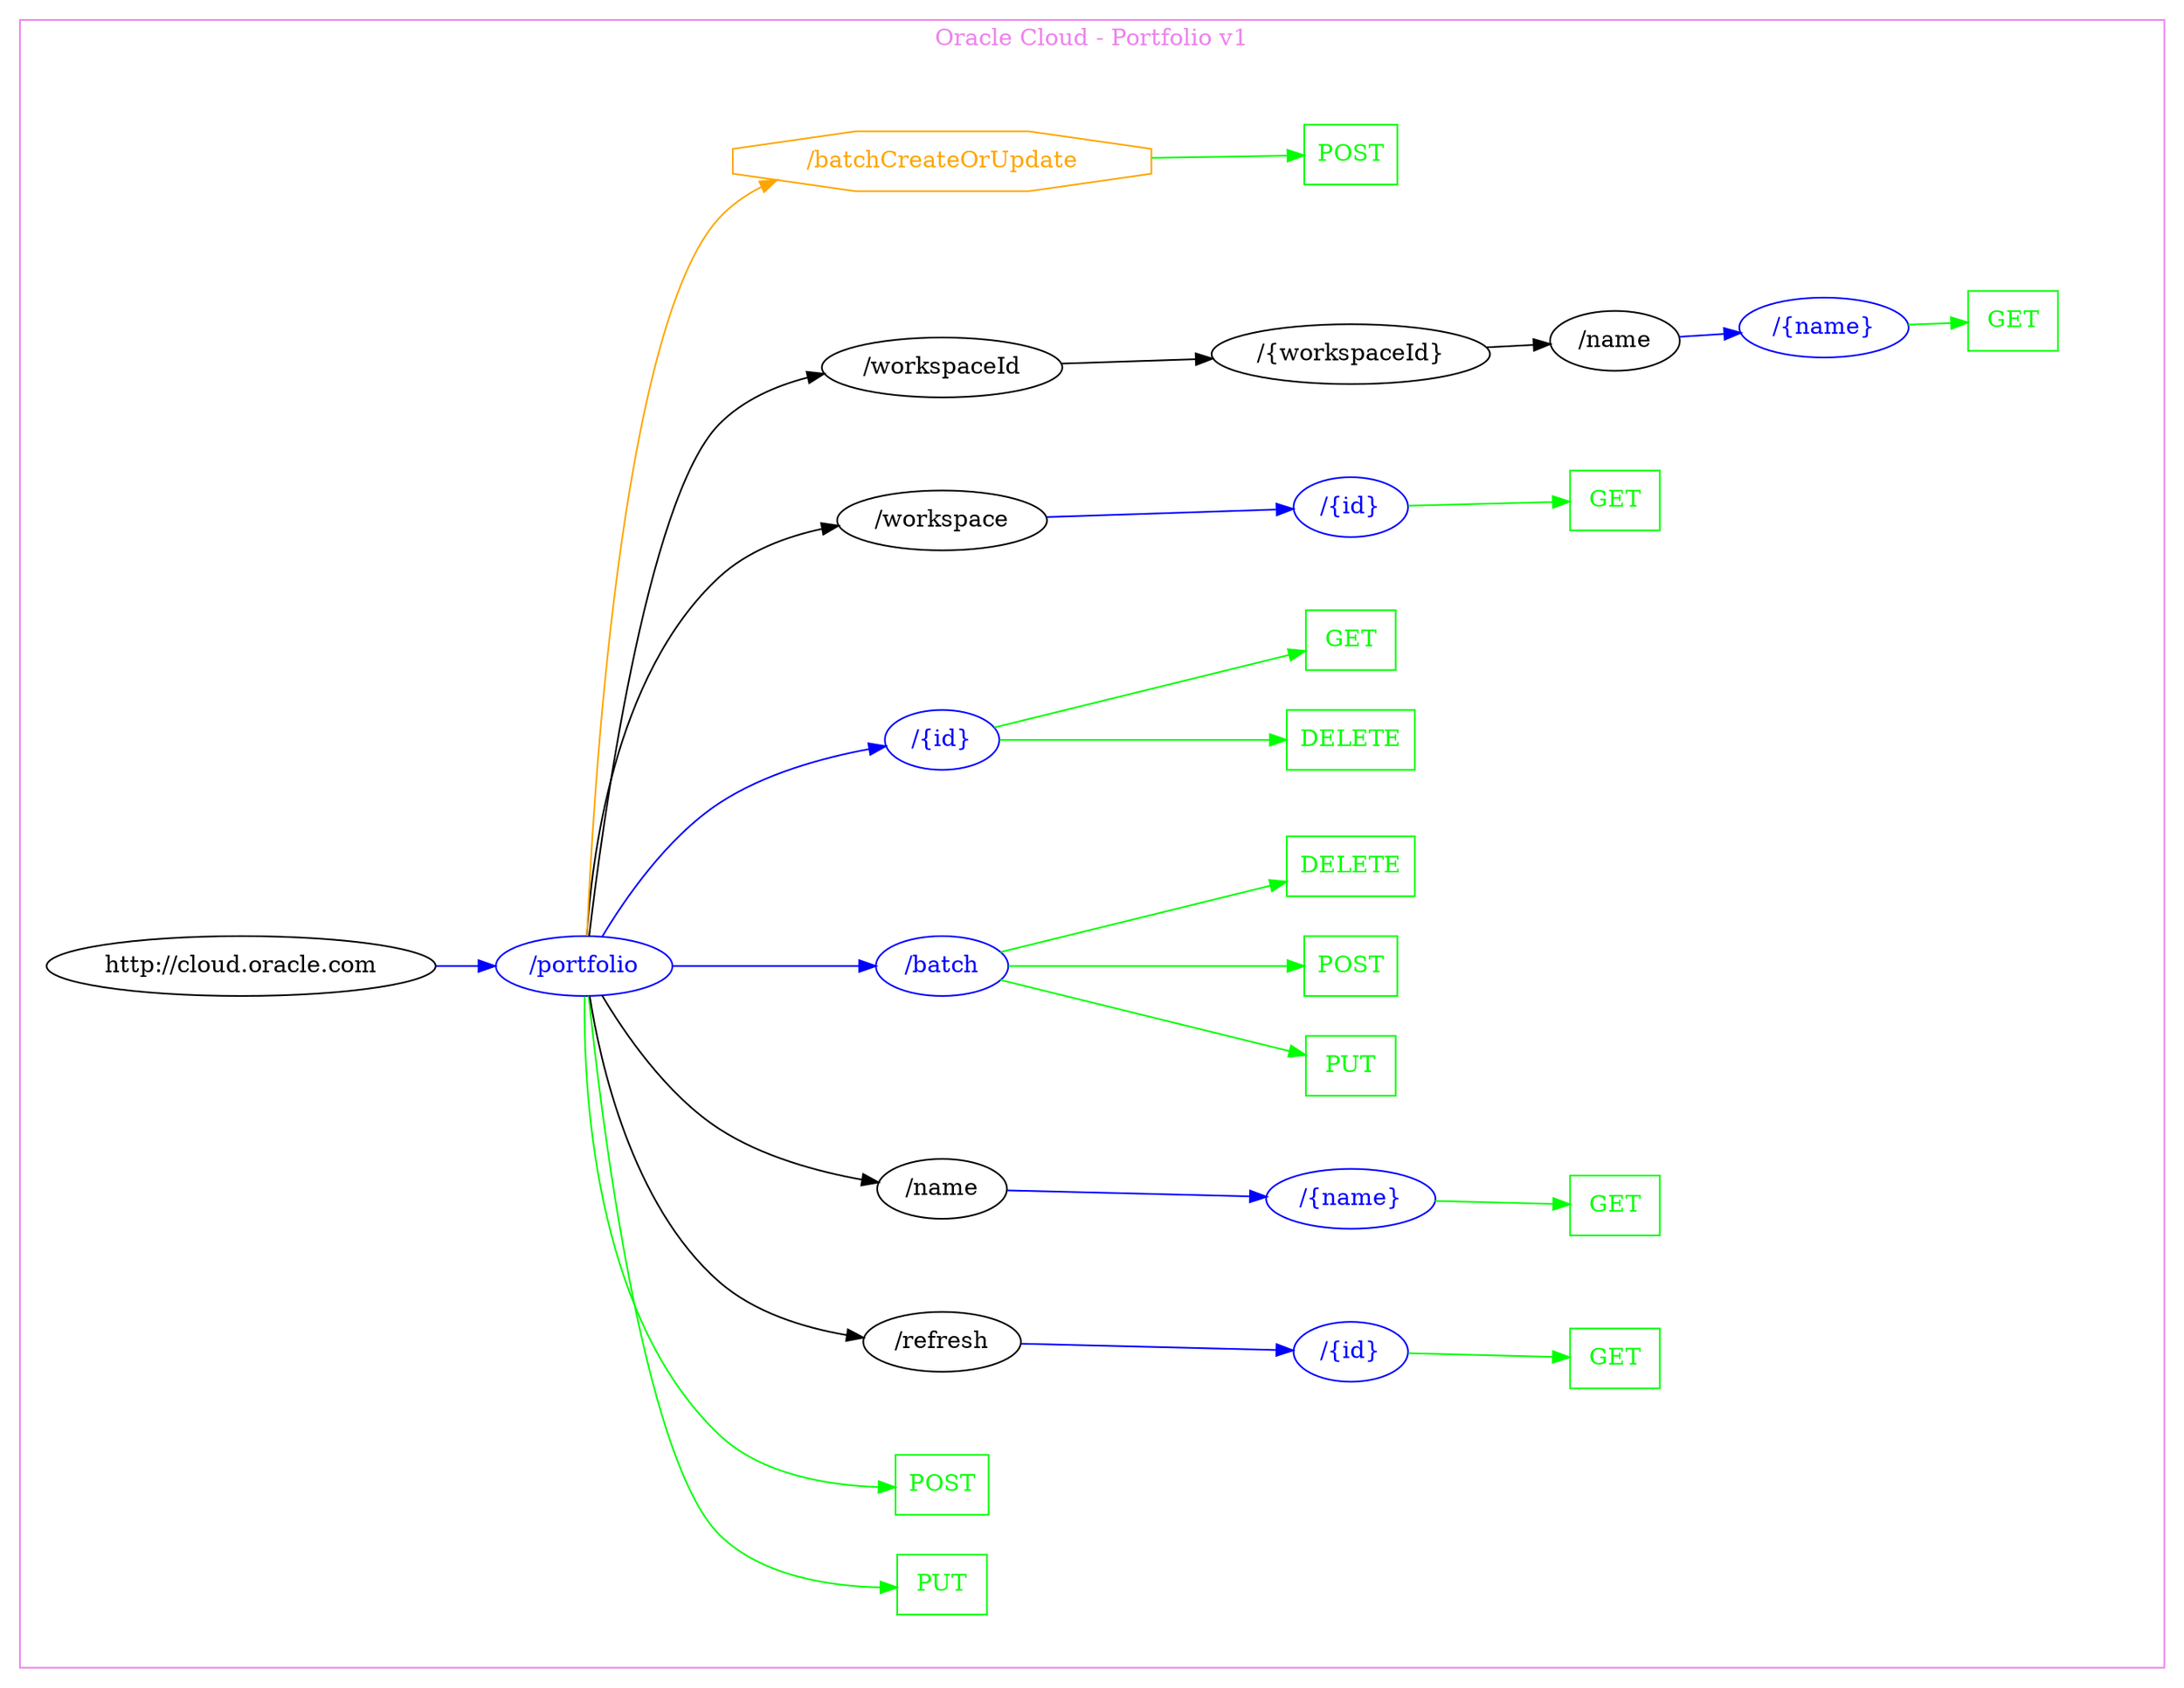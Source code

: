 digraph Cloud_Computing_REST_API {
rankdir="LR";
subgraph cluster_0 {
label="Oracle Cloud - Portfolio v1"
color=violet
fontcolor=violet
subgraph cluster_1 {
label=""
color=white
fontcolor=white
node1 [label="http://cloud.oracle.com", shape="ellipse", color="black", fontcolor="black"]
node1 -> node2 [color="blue", fontcolor="blue"]
subgraph cluster_2 {
label=""
color=white
fontcolor=white
node2 [label="/portfolio", shape="ellipse", color="blue", fontcolor="blue"]
node2 -> node3 [color="green", fontcolor="green"]
subgraph cluster_3 {
label=""
color=white
fontcolor=white
node3 [label="PUT", shape="box", color="green", fontcolor="green"]
}
node2 -> node4 [color="green", fontcolor="green"]
subgraph cluster_4 {
label=""
color=white
fontcolor=white
node4 [label="POST", shape="box", color="green", fontcolor="green"]
}
node2 -> node5 [color="black", fontcolor="black"]
subgraph cluster_5 {
label=""
color=white
fontcolor=white
node5 [label="/refresh", shape="ellipse", color="black", fontcolor="black"]
node5 -> node6 [color="blue", fontcolor="blue"]
subgraph cluster_6 {
label=""
color=white
fontcolor=white
node6 [label="/{id}", shape="ellipse", color="blue", fontcolor="blue"]
node6 -> node7 [color="green", fontcolor="green"]
subgraph cluster_7 {
label=""
color=white
fontcolor=white
node7 [label="GET", shape="box", color="green", fontcolor="green"]
}
}
}
node2 -> node8 [color="black", fontcolor="black"]
subgraph cluster_8 {
label=""
color=white
fontcolor=white
node8 [label="/name", shape="ellipse", color="black", fontcolor="black"]
node8 -> node9 [color="blue", fontcolor="blue"]
subgraph cluster_9 {
label=""
color=white
fontcolor=white
node9 [label="/{name}", shape="ellipse", color="blue", fontcolor="blue"]
node9 -> node10 [color="green", fontcolor="green"]
subgraph cluster_10 {
label=""
color=white
fontcolor=white
node10 [label="GET", shape="box", color="green", fontcolor="green"]
}
}
}
node2 -> node11 [color="blue", fontcolor="blue"]
subgraph cluster_11 {
label=""
color=white
fontcolor=white
node11 [label="/batch", shape="ellipse", color="blue", fontcolor="blue"]
node11 -> node12 [color="green", fontcolor="green"]
subgraph cluster_12 {
label=""
color=white
fontcolor=white
node12 [label="PUT", shape="box", color="green", fontcolor="green"]
}
node11 -> node13 [color="green", fontcolor="green"]
subgraph cluster_13 {
label=""
color=white
fontcolor=white
node13 [label="POST", shape="box", color="green", fontcolor="green"]
}
node11 -> node14 [color="green", fontcolor="green"]
subgraph cluster_14 {
label=""
color=white
fontcolor=white
node14 [label="DELETE", shape="box", color="green", fontcolor="green"]
}
}
node2 -> node15 [color="blue", fontcolor="blue"]
subgraph cluster_15 {
label=""
color=white
fontcolor=white
node15 [label="/{id}", shape="ellipse", color="blue", fontcolor="blue"]
node15 -> node16 [color="green", fontcolor="green"]
subgraph cluster_16 {
label=""
color=white
fontcolor=white
node16 [label="DELETE", shape="box", color="green", fontcolor="green"]
}
node15 -> node17 [color="green", fontcolor="green"]
subgraph cluster_17 {
label=""
color=white
fontcolor=white
node17 [label="GET", shape="box", color="green", fontcolor="green"]
}
}
node2 -> node18 [color="black", fontcolor="black"]
subgraph cluster_18 {
label=""
color=white
fontcolor=white
node18 [label="/workspace", shape="ellipse", color="black", fontcolor="black"]
node18 -> node19 [color="blue", fontcolor="blue"]
subgraph cluster_19 {
label=""
color=white
fontcolor=white
node19 [label="/{id}", shape="ellipse", color="blue", fontcolor="blue"]
node19 -> node20 [color="green", fontcolor="green"]
subgraph cluster_20 {
label=""
color=white
fontcolor=white
node20 [label="GET", shape="box", color="green", fontcolor="green"]
}
}
}
node2 -> node21 [color="black", fontcolor="black"]
subgraph cluster_21 {
label=""
color=white
fontcolor=white
node21 [label="/workspaceId", shape="ellipse", color="black", fontcolor="black"]
node21 -> node22 [color="black", fontcolor="black"]
subgraph cluster_22 {
label=""
color=white
fontcolor=white
node22 [label="/{workspaceId}", shape="ellipse", color="black", fontcolor="black"]
node22 -> node23 [color="black", fontcolor="black"]
subgraph cluster_23 {
label=""
color=white
fontcolor=white
node23 [label="/name", shape="ellipse", color="black", fontcolor="black"]
node23 -> node24 [color="blue", fontcolor="blue"]
subgraph cluster_24 {
label=""
color=white
fontcolor=white
node24 [label="/{name}", shape="ellipse", color="blue", fontcolor="blue"]
node24 -> node25 [color="green", fontcolor="green"]
subgraph cluster_25 {
label=""
color=white
fontcolor=white
node25 [label="GET", shape="box", color="green", fontcolor="green"]
}
}
}
}
}
node2 -> node26 [color="orange", fontcolor="orange"]
subgraph cluster_26 {
label=""
color=white
fontcolor=white
node26 [label="/batchCreateOrUpdate", shape="octagon", color="orange", fontcolor="orange"]
node26 -> node27 [color="green", fontcolor="green"]
subgraph cluster_27 {
label=""
color=white
fontcolor=white
node27 [label="POST", shape="box", color="green", fontcolor="green"]
}
}
}
}
}
}
